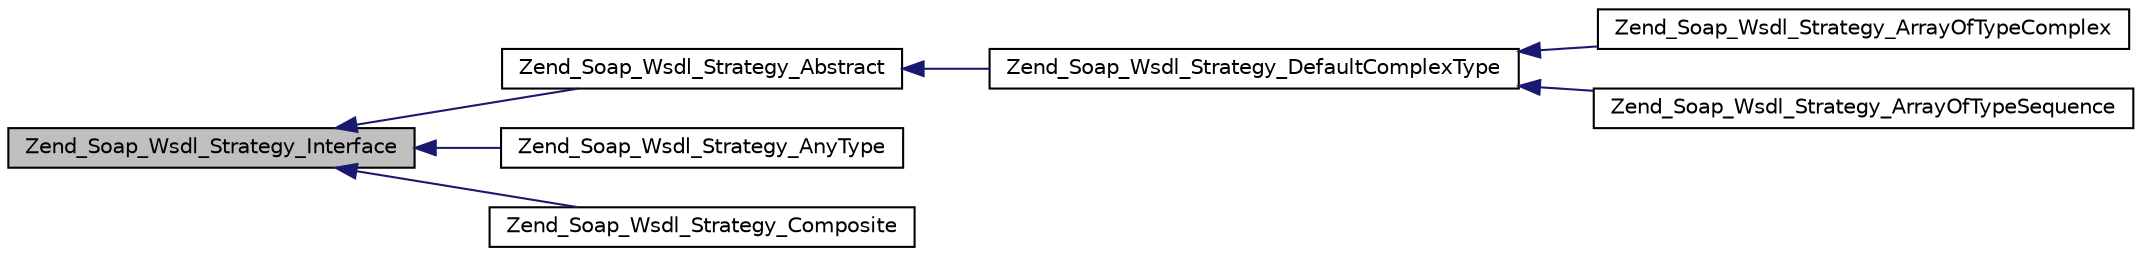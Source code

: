 digraph G
{
  edge [fontname="Helvetica",fontsize="10",labelfontname="Helvetica",labelfontsize="10"];
  node [fontname="Helvetica",fontsize="10",shape=record];
  rankdir="LR";
  Node1 [label="Zend_Soap_Wsdl_Strategy_Interface",height=0.2,width=0.4,color="black", fillcolor="grey75", style="filled" fontcolor="black"];
  Node1 -> Node2 [dir="back",color="midnightblue",fontsize="10",style="solid",fontname="Helvetica"];
  Node2 [label="Zend_Soap_Wsdl_Strategy_Abstract",height=0.2,width=0.4,color="black", fillcolor="white", style="filled",URL="$class_zend___soap___wsdl___strategy___abstract.html"];
  Node2 -> Node3 [dir="back",color="midnightblue",fontsize="10",style="solid",fontname="Helvetica"];
  Node3 [label="Zend_Soap_Wsdl_Strategy_DefaultComplexType",height=0.2,width=0.4,color="black", fillcolor="white", style="filled",URL="$class_zend___soap___wsdl___strategy___default_complex_type.html"];
  Node3 -> Node4 [dir="back",color="midnightblue",fontsize="10",style="solid",fontname="Helvetica"];
  Node4 [label="Zend_Soap_Wsdl_Strategy_ArrayOfTypeComplex",height=0.2,width=0.4,color="black", fillcolor="white", style="filled",URL="$class_zend___soap___wsdl___strategy___array_of_type_complex.html"];
  Node3 -> Node5 [dir="back",color="midnightblue",fontsize="10",style="solid",fontname="Helvetica"];
  Node5 [label="Zend_Soap_Wsdl_Strategy_ArrayOfTypeSequence",height=0.2,width=0.4,color="black", fillcolor="white", style="filled",URL="$class_zend___soap___wsdl___strategy___array_of_type_sequence.html"];
  Node1 -> Node6 [dir="back",color="midnightblue",fontsize="10",style="solid",fontname="Helvetica"];
  Node6 [label="Zend_Soap_Wsdl_Strategy_AnyType",height=0.2,width=0.4,color="black", fillcolor="white", style="filled",URL="$class_zend___soap___wsdl___strategy___any_type.html"];
  Node1 -> Node7 [dir="back",color="midnightblue",fontsize="10",style="solid",fontname="Helvetica"];
  Node7 [label="Zend_Soap_Wsdl_Strategy_Composite",height=0.2,width=0.4,color="black", fillcolor="white", style="filled",URL="$class_zend___soap___wsdl___strategy___composite.html"];
}
